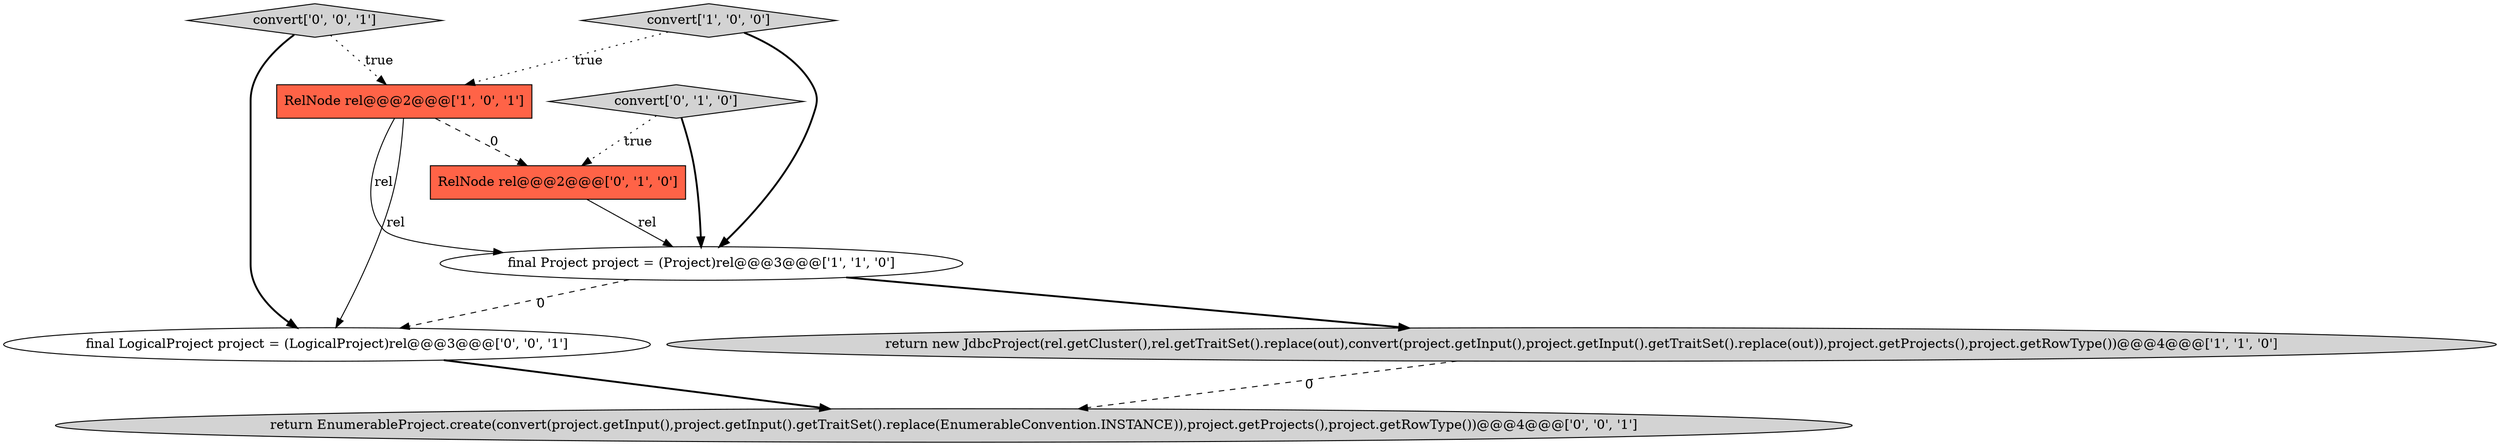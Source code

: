 digraph {
8 [style = filled, label = "convert['0', '0', '1']", fillcolor = lightgray, shape = diamond image = "AAA0AAABBB3BBB"];
5 [style = filled, label = "RelNode rel@@@2@@@['0', '1', '0']", fillcolor = tomato, shape = box image = "AAA1AAABBB2BBB"];
1 [style = filled, label = "RelNode rel@@@2@@@['1', '0', '1']", fillcolor = tomato, shape = box image = "AAA0AAABBB1BBB"];
7 [style = filled, label = "return EnumerableProject.create(convert(project.getInput(),project.getInput().getTraitSet().replace(EnumerableConvention.INSTANCE)),project.getProjects(),project.getRowType())@@@4@@@['0', '0', '1']", fillcolor = lightgray, shape = ellipse image = "AAA0AAABBB3BBB"];
2 [style = filled, label = "final Project project = (Project)rel@@@3@@@['1', '1', '0']", fillcolor = white, shape = ellipse image = "AAA0AAABBB1BBB"];
6 [style = filled, label = "final LogicalProject project = (LogicalProject)rel@@@3@@@['0', '0', '1']", fillcolor = white, shape = ellipse image = "AAA0AAABBB3BBB"];
0 [style = filled, label = "return new JdbcProject(rel.getCluster(),rel.getTraitSet().replace(out),convert(project.getInput(),project.getInput().getTraitSet().replace(out)),project.getProjects(),project.getRowType())@@@4@@@['1', '1', '0']", fillcolor = lightgray, shape = ellipse image = "AAA0AAABBB1BBB"];
4 [style = filled, label = "convert['0', '1', '0']", fillcolor = lightgray, shape = diamond image = "AAA0AAABBB2BBB"];
3 [style = filled, label = "convert['1', '0', '0']", fillcolor = lightgray, shape = diamond image = "AAA0AAABBB1BBB"];
4->5 [style = dotted, label="true"];
2->0 [style = bold, label=""];
1->5 [style = dashed, label="0"];
0->7 [style = dashed, label="0"];
6->7 [style = bold, label=""];
1->2 [style = solid, label="rel"];
8->6 [style = bold, label=""];
5->2 [style = solid, label="rel"];
1->6 [style = solid, label="rel"];
8->1 [style = dotted, label="true"];
3->1 [style = dotted, label="true"];
3->2 [style = bold, label=""];
4->2 [style = bold, label=""];
2->6 [style = dashed, label="0"];
}
